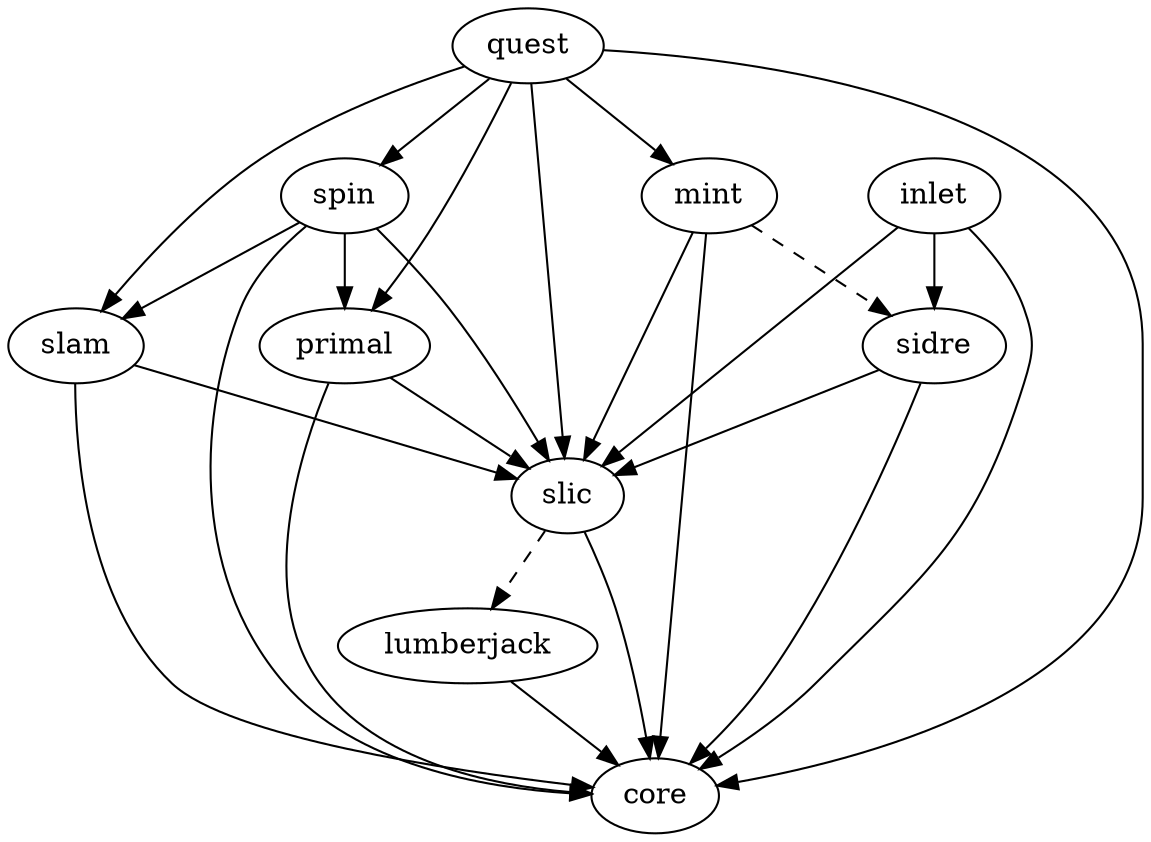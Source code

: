 digraph dependencies {
  quest -> {slam primal mint spin};
  {quest slam primal mint spin} -> {slic core};
  mint -> sidre [style="dashed"];
  spin -> {slam primal};
  sidre -> {slic core};
  slic -> core;
  slic -> lumberjack [style="dashed"];
  lumberjack -> core;
  inlet -> {sidre slic core};
}
